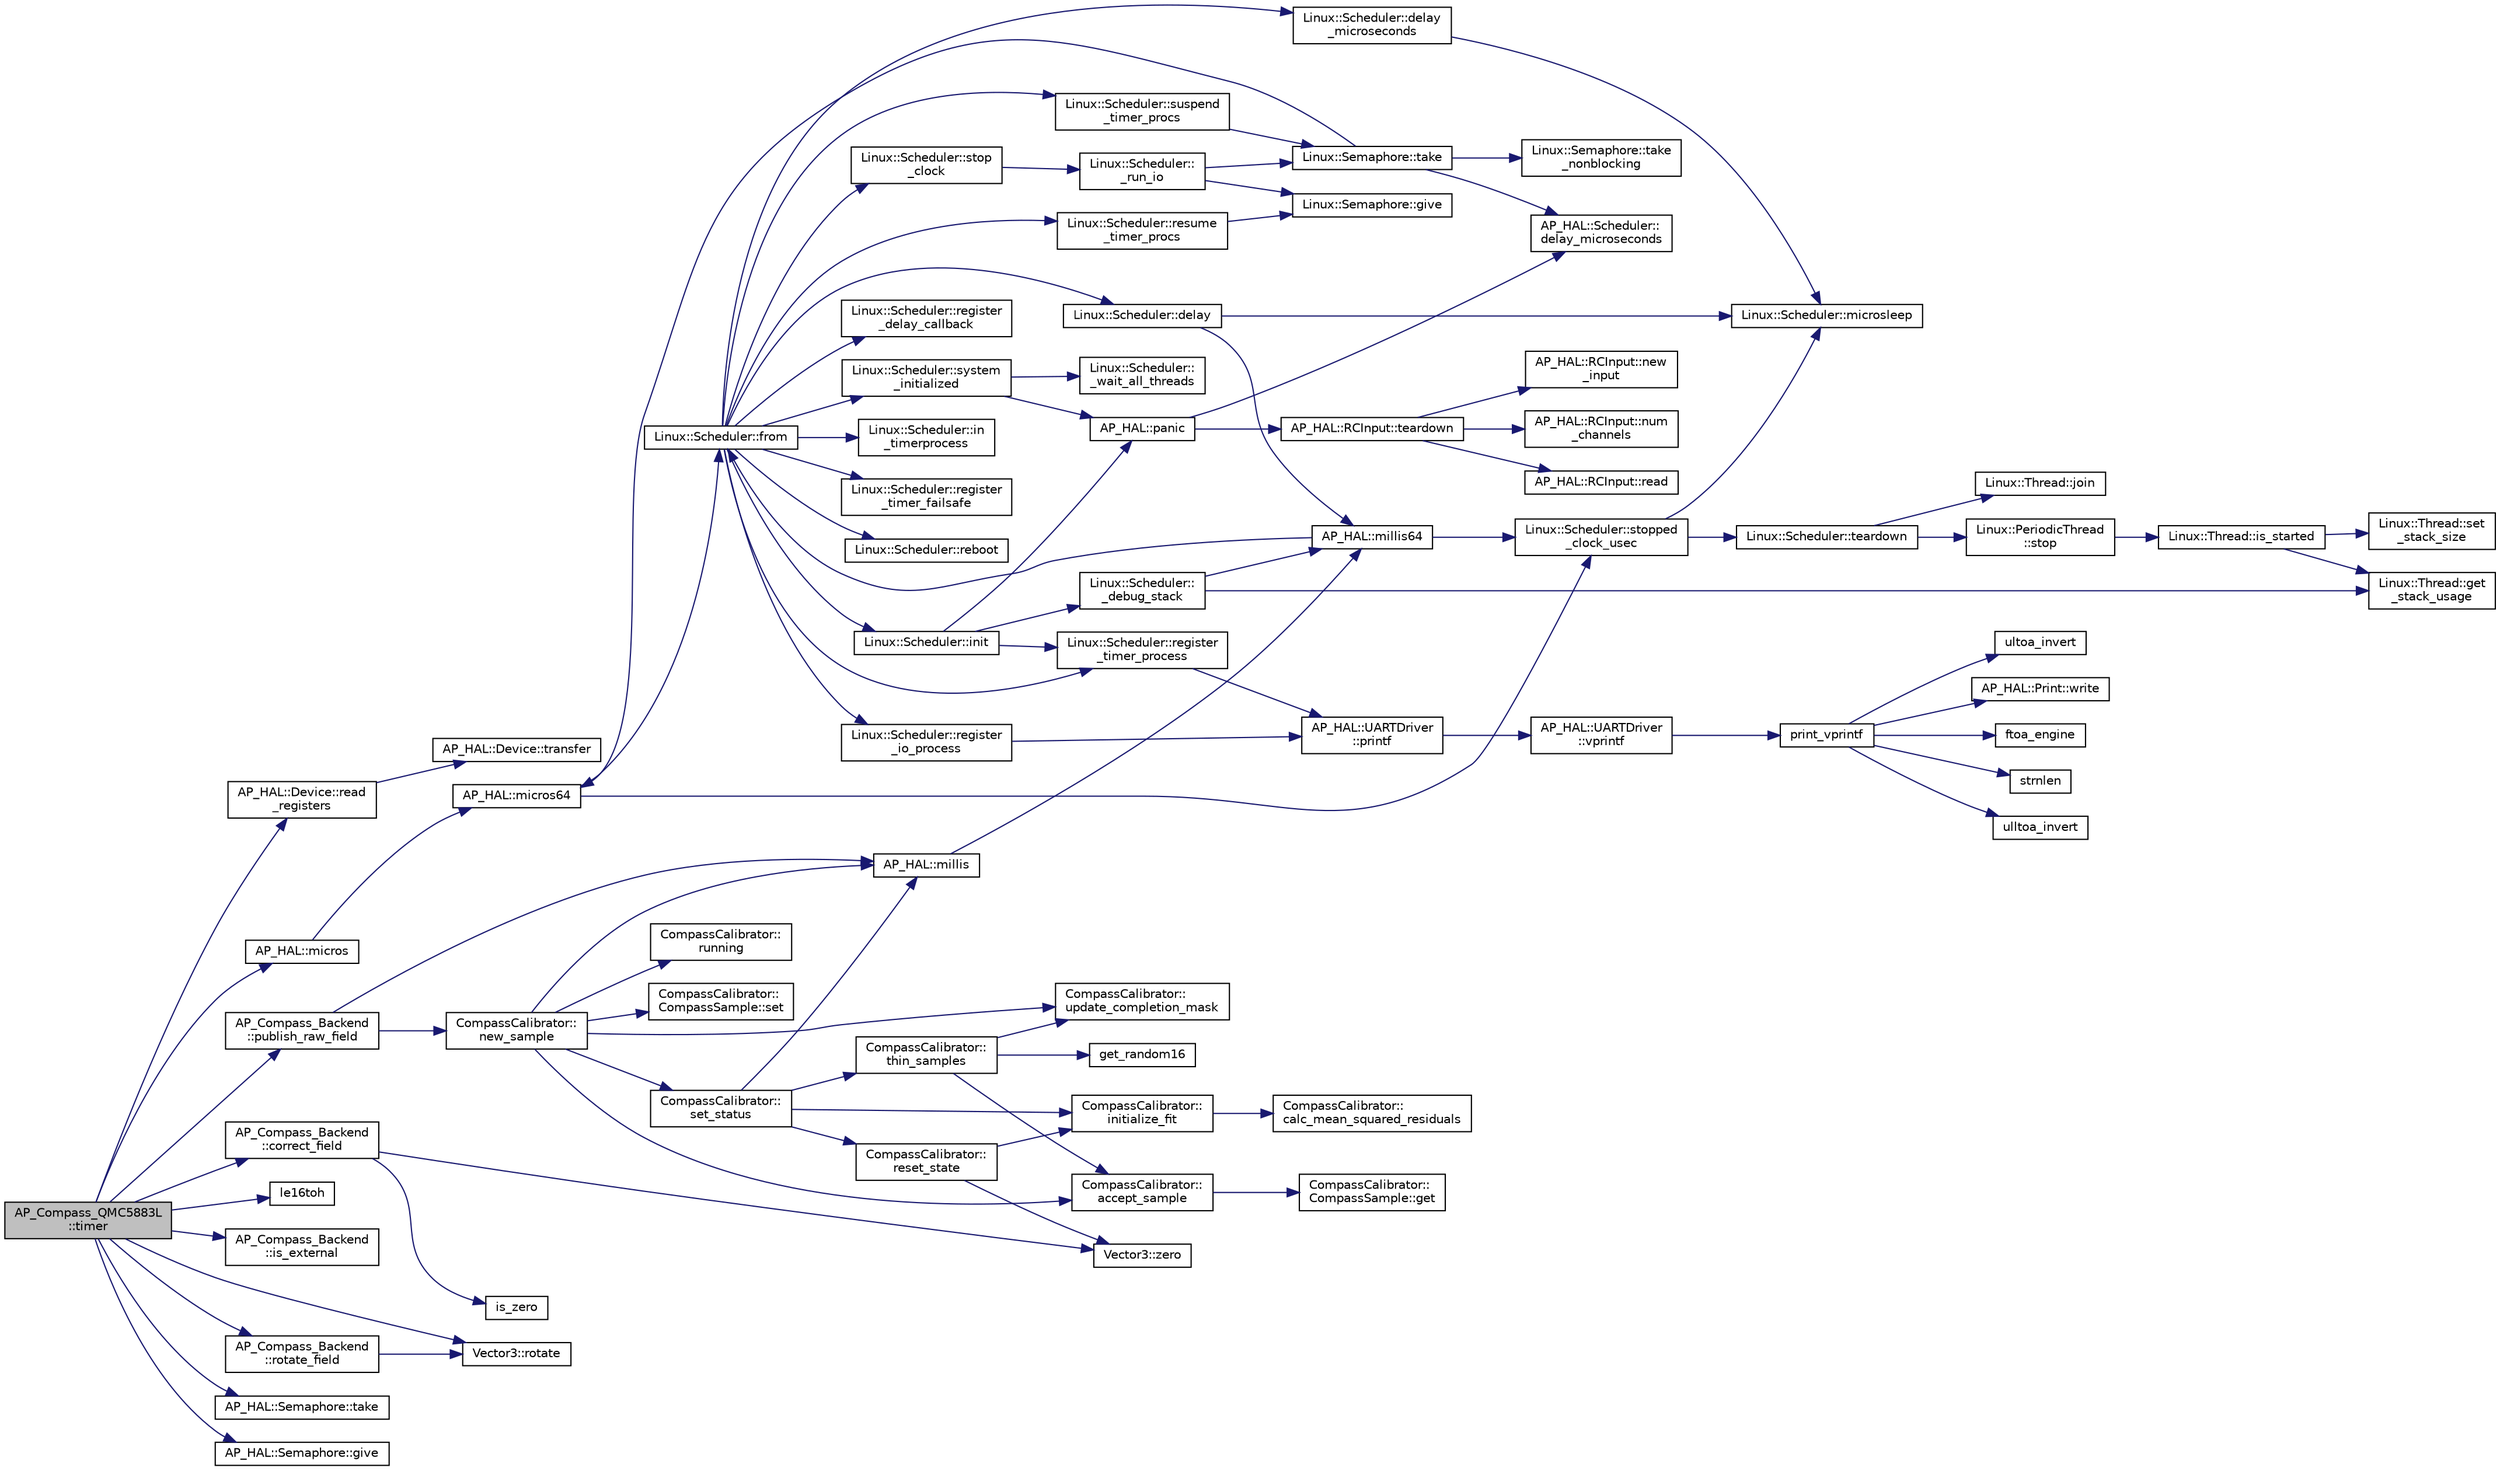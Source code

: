 digraph "AP_Compass_QMC5883L::timer"
{
 // INTERACTIVE_SVG=YES
  edge [fontname="Helvetica",fontsize="10",labelfontname="Helvetica",labelfontsize="10"];
  node [fontname="Helvetica",fontsize="10",shape=record];
  rankdir="LR";
  Node1 [label="AP_Compass_QMC5883L\l::timer",height=0.2,width=0.4,color="black", fillcolor="grey75", style="filled", fontcolor="black"];
  Node1 -> Node2 [color="midnightblue",fontsize="10",style="solid",fontname="Helvetica"];
  Node2 [label="AP_HAL::Device::read\l_registers",height=0.2,width=0.4,color="black", fillcolor="white", style="filled",URL="$classAP__HAL_1_1Device.html#a66215f964cfb5c7421effdb88a749550"];
  Node2 -> Node3 [color="midnightblue",fontsize="10",style="solid",fontname="Helvetica"];
  Node3 [label="AP_HAL::Device::transfer",height=0.2,width=0.4,color="black", fillcolor="white", style="filled",URL="$classAP__HAL_1_1Device.html#a2af24b5f93b678af718b65a606e538b0"];
  Node1 -> Node4 [color="midnightblue",fontsize="10",style="solid",fontname="Helvetica"];
  Node4 [label="AP_HAL::micros",height=0.2,width=0.4,color="black", fillcolor="white", style="filled",URL="$namespaceAP__HAL.html#a8293355e35887733b1fd151aef08a787"];
  Node4 -> Node5 [color="midnightblue",fontsize="10",style="solid",fontname="Helvetica"];
  Node5 [label="AP_HAL::micros64",height=0.2,width=0.4,color="black", fillcolor="white", style="filled",URL="$namespaceAP__HAL.html#a7aa0ce7625c9680e30ff4a99940907a5"];
  Node5 -> Node6 [color="midnightblue",fontsize="10",style="solid",fontname="Helvetica"];
  Node6 [label="Linux::Scheduler::from",height=0.2,width=0.4,color="black", fillcolor="white", style="filled",URL="$classLinux_1_1Scheduler.html#a53ecaae0fdc72f85bd57c4b0cff93653"];
  Node6 -> Node7 [color="midnightblue",fontsize="10",style="solid",fontname="Helvetica"];
  Node7 [label="Linux::Scheduler::init",height=0.2,width=0.4,color="black", fillcolor="white", style="filled",URL="$classLinux_1_1Scheduler.html#a3d77c332e051c28c83fb07757e7100bd"];
  Node7 -> Node8 [color="midnightblue",fontsize="10",style="solid",fontname="Helvetica"];
  Node8 [label="AP_HAL::panic",height=0.2,width=0.4,color="black", fillcolor="white", style="filled",URL="$namespaceAP__HAL.html#a71832f03d849a0c088f04fc98d3c8143"];
  Node8 -> Node9 [color="midnightblue",fontsize="10",style="solid",fontname="Helvetica"];
  Node9 [label="AP_HAL::RCInput::teardown",height=0.2,width=0.4,color="black", fillcolor="white", style="filled",URL="$classAP__HAL_1_1RCInput.html#a2bea13d38f2b9ae8bf5193a3a69f0a31"];
  Node9 -> Node10 [color="midnightblue",fontsize="10",style="solid",fontname="Helvetica"];
  Node10 [label="AP_HAL::RCInput::new\l_input",height=0.2,width=0.4,color="black", fillcolor="white", style="filled",URL="$classAP__HAL_1_1RCInput.html#aee1fade33080edef83dd7db0fad0f7da"];
  Node9 -> Node11 [color="midnightblue",fontsize="10",style="solid",fontname="Helvetica"];
  Node11 [label="AP_HAL::RCInput::num\l_channels",height=0.2,width=0.4,color="black", fillcolor="white", style="filled",URL="$classAP__HAL_1_1RCInput.html#ae55f959c6115c1f41783af3a2b6c4fcd"];
  Node9 -> Node12 [color="midnightblue",fontsize="10",style="solid",fontname="Helvetica"];
  Node12 [label="AP_HAL::RCInput::read",height=0.2,width=0.4,color="black", fillcolor="white", style="filled",URL="$classAP__HAL_1_1RCInput.html#a078fd7e6d2e6a899009ec674a8e03498"];
  Node8 -> Node13 [color="midnightblue",fontsize="10",style="solid",fontname="Helvetica"];
  Node13 [label="AP_HAL::Scheduler::\ldelay_microseconds",height=0.2,width=0.4,color="black", fillcolor="white", style="filled",URL="$classAP__HAL_1_1Scheduler.html#a78c4f1b1f192ac1c99544b6cc8f099b0"];
  Node7 -> Node14 [color="midnightblue",fontsize="10",style="solid",fontname="Helvetica"];
  Node14 [label="Linux::Scheduler::register\l_timer_process",height=0.2,width=0.4,color="black", fillcolor="white", style="filled",URL="$classLinux_1_1Scheduler.html#a02a34a123dfebaf360f7010745e1e646"];
  Node14 -> Node15 [color="midnightblue",fontsize="10",style="solid",fontname="Helvetica"];
  Node15 [label="AP_HAL::UARTDriver\l::printf",height=0.2,width=0.4,color="black", fillcolor="white", style="filled",URL="$classAP__HAL_1_1UARTDriver.html#a6ceedc792594e59fc7d80b39a435f027"];
  Node15 -> Node16 [color="midnightblue",fontsize="10",style="solid",fontname="Helvetica"];
  Node16 [label="AP_HAL::UARTDriver\l::vprintf",height=0.2,width=0.4,color="black", fillcolor="white", style="filled",URL="$classAP__HAL_1_1UARTDriver.html#aa8abfb6d6641299472c29ac1edde559f"];
  Node16 -> Node17 [color="midnightblue",fontsize="10",style="solid",fontname="Helvetica"];
  Node17 [label="print_vprintf",height=0.2,width=0.4,color="black", fillcolor="white", style="filled",URL="$print__vprintf_8cpp.html#a1534eaeab54696df96975b56d9f49212"];
  Node17 -> Node18 [color="midnightblue",fontsize="10",style="solid",fontname="Helvetica"];
  Node18 [label="AP_HAL::Print::write",height=0.2,width=0.4,color="black", fillcolor="white", style="filled",URL="$classAP__HAL_1_1Print.html#acc65391952a43334f8f5c9bef341f501"];
  Node17 -> Node19 [color="midnightblue",fontsize="10",style="solid",fontname="Helvetica"];
  Node19 [label="ftoa_engine",height=0.2,width=0.4,color="black", fillcolor="white", style="filled",URL="$ftoa__engine_8cpp.html#a1c28234da8f20b43c85890d4bb452947"];
  Node17 -> Node20 [color="midnightblue",fontsize="10",style="solid",fontname="Helvetica"];
  Node20 [label="strnlen",height=0.2,width=0.4,color="black", fillcolor="white", style="filled",URL="$replace_8cpp.html#a880bcc7b85a09e6254691bebd5344b51"];
  Node17 -> Node21 [color="midnightblue",fontsize="10",style="solid",fontname="Helvetica"];
  Node21 [label="ulltoa_invert",height=0.2,width=0.4,color="black", fillcolor="white", style="filled",URL="$utoa__invert_8cpp.html#a34926f552460b47c414ec4d83b32815c"];
  Node17 -> Node22 [color="midnightblue",fontsize="10",style="solid",fontname="Helvetica"];
  Node22 [label="ultoa_invert",height=0.2,width=0.4,color="black", fillcolor="white", style="filled",URL="$utoa__invert_8cpp.html#a5d99bba8e697c1e11da489d88fca8559"];
  Node7 -> Node23 [color="midnightblue",fontsize="10",style="solid",fontname="Helvetica"];
  Node23 [label="Linux::Scheduler::\l_debug_stack",height=0.2,width=0.4,color="black", fillcolor="white", style="filled",URL="$classLinux_1_1Scheduler.html#a163eb7b285c95b1b1d036fc61d723910"];
  Node23 -> Node24 [color="midnightblue",fontsize="10",style="solid",fontname="Helvetica"];
  Node24 [label="AP_HAL::millis64",height=0.2,width=0.4,color="black", fillcolor="white", style="filled",URL="$namespaceAP__HAL.html#a59336c5fceaf28a76d1df1581a87a25d"];
  Node24 -> Node6 [color="midnightblue",fontsize="10",style="solid",fontname="Helvetica"];
  Node24 -> Node25 [color="midnightblue",fontsize="10",style="solid",fontname="Helvetica"];
  Node25 [label="Linux::Scheduler::stopped\l_clock_usec",height=0.2,width=0.4,color="black", fillcolor="white", style="filled",URL="$classLinux_1_1Scheduler.html#a682b4c34f330f66db5ab4aa5d96e13f9"];
  Node25 -> Node26 [color="midnightblue",fontsize="10",style="solid",fontname="Helvetica"];
  Node26 [label="Linux::Scheduler::microsleep",height=0.2,width=0.4,color="black", fillcolor="white", style="filled",URL="$classLinux_1_1Scheduler.html#a647872aff158b510c56862f51f951538"];
  Node25 -> Node27 [color="midnightblue",fontsize="10",style="solid",fontname="Helvetica"];
  Node27 [label="Linux::Scheduler::teardown",height=0.2,width=0.4,color="black", fillcolor="white", style="filled",URL="$classLinux_1_1Scheduler.html#ab373a83d818679432520ea881044b2a7"];
  Node27 -> Node28 [color="midnightblue",fontsize="10",style="solid",fontname="Helvetica"];
  Node28 [label="Linux::PeriodicThread\l::stop",height=0.2,width=0.4,color="black", fillcolor="white", style="filled",URL="$classLinux_1_1PeriodicThread.html#a136aaf6e713f63b246fc4a2905e6e9a1"];
  Node28 -> Node29 [color="midnightblue",fontsize="10",style="solid",fontname="Helvetica"];
  Node29 [label="Linux::Thread::is_started",height=0.2,width=0.4,color="black", fillcolor="white", style="filled",URL="$classLinux_1_1Thread.html#a240d7b48a9a8eb43638f67295a1819e5"];
  Node29 -> Node30 [color="midnightblue",fontsize="10",style="solid",fontname="Helvetica"];
  Node30 [label="Linux::Thread::get\l_stack_usage",height=0.2,width=0.4,color="black", fillcolor="white", style="filled",URL="$classLinux_1_1Thread.html#a6884970a0811ae21953c57fb98aa6e96"];
  Node29 -> Node31 [color="midnightblue",fontsize="10",style="solid",fontname="Helvetica"];
  Node31 [label="Linux::Thread::set\l_stack_size",height=0.2,width=0.4,color="black", fillcolor="white", style="filled",URL="$classLinux_1_1Thread.html#a8d3282b714faaf68eae534e9276419f0"];
  Node27 -> Node32 [color="midnightblue",fontsize="10",style="solid",fontname="Helvetica"];
  Node32 [label="Linux::Thread::join",height=0.2,width=0.4,color="black", fillcolor="white", style="filled",URL="$classLinux_1_1Thread.html#a32b7d184279634922e2f3b23b584fbcd"];
  Node23 -> Node30 [color="midnightblue",fontsize="10",style="solid",fontname="Helvetica"];
  Node6 -> Node33 [color="midnightblue",fontsize="10",style="solid",fontname="Helvetica"];
  Node33 [label="Linux::Scheduler::delay",height=0.2,width=0.4,color="black", fillcolor="white", style="filled",URL="$classLinux_1_1Scheduler.html#a14f3239ecbb9889823b20dc9de655c2f"];
  Node33 -> Node24 [color="midnightblue",fontsize="10",style="solid",fontname="Helvetica"];
  Node33 -> Node26 [color="midnightblue",fontsize="10",style="solid",fontname="Helvetica"];
  Node6 -> Node34 [color="midnightblue",fontsize="10",style="solid",fontname="Helvetica"];
  Node34 [label="Linux::Scheduler::delay\l_microseconds",height=0.2,width=0.4,color="black", fillcolor="white", style="filled",URL="$classLinux_1_1Scheduler.html#a4cffd5bcba0175bf49c7aa75ff3bf09a"];
  Node34 -> Node26 [color="midnightblue",fontsize="10",style="solid",fontname="Helvetica"];
  Node6 -> Node35 [color="midnightblue",fontsize="10",style="solid",fontname="Helvetica"];
  Node35 [label="Linux::Scheduler::register\l_delay_callback",height=0.2,width=0.4,color="black", fillcolor="white", style="filled",URL="$classLinux_1_1Scheduler.html#a5cb50b637d5fd3e5f9220bc23db0fb3f"];
  Node6 -> Node14 [color="midnightblue",fontsize="10",style="solid",fontname="Helvetica"];
  Node6 -> Node36 [color="midnightblue",fontsize="10",style="solid",fontname="Helvetica"];
  Node36 [label="Linux::Scheduler::register\l_io_process",height=0.2,width=0.4,color="black", fillcolor="white", style="filled",URL="$classLinux_1_1Scheduler.html#aa2be97cb8686d72cc322fb38f69a940c"];
  Node36 -> Node15 [color="midnightblue",fontsize="10",style="solid",fontname="Helvetica"];
  Node6 -> Node37 [color="midnightblue",fontsize="10",style="solid",fontname="Helvetica"];
  Node37 [label="Linux::Scheduler::suspend\l_timer_procs",height=0.2,width=0.4,color="black", fillcolor="white", style="filled",URL="$classLinux_1_1Scheduler.html#abba967d02c28cb0b16a7cebbff9bc6d6"];
  Node37 -> Node38 [color="midnightblue",fontsize="10",style="solid",fontname="Helvetica"];
  Node38 [label="Linux::Semaphore::take",height=0.2,width=0.4,color="black", fillcolor="white", style="filled",URL="$classLinux_1_1Semaphore.html#afc4c8706abb7e68aa4001ea372dc614e"];
  Node38 -> Node39 [color="midnightblue",fontsize="10",style="solid",fontname="Helvetica"];
  Node39 [label="Linux::Semaphore::take\l_nonblocking",height=0.2,width=0.4,color="black", fillcolor="white", style="filled",URL="$classLinux_1_1Semaphore.html#a561b4f40f3a76335f1a686c2aed526f9"];
  Node38 -> Node5 [color="midnightblue",fontsize="10",style="solid",fontname="Helvetica"];
  Node38 -> Node13 [color="midnightblue",fontsize="10",style="solid",fontname="Helvetica"];
  Node6 -> Node40 [color="midnightblue",fontsize="10",style="solid",fontname="Helvetica"];
  Node40 [label="Linux::Scheduler::resume\l_timer_procs",height=0.2,width=0.4,color="black", fillcolor="white", style="filled",URL="$classLinux_1_1Scheduler.html#aee4e701b92cb4721c4de1bfcdcded70c"];
  Node40 -> Node41 [color="midnightblue",fontsize="10",style="solid",fontname="Helvetica"];
  Node41 [label="Linux::Semaphore::give",height=0.2,width=0.4,color="black", fillcolor="white", style="filled",URL="$classLinux_1_1Semaphore.html#a216f91636f64b57b59d43ef64af91624"];
  Node6 -> Node42 [color="midnightblue",fontsize="10",style="solid",fontname="Helvetica"];
  Node42 [label="Linux::Scheduler::in\l_timerprocess",height=0.2,width=0.4,color="black", fillcolor="white", style="filled",URL="$classLinux_1_1Scheduler.html#af23753e7c6bfa97553db215a64235455"];
  Node6 -> Node43 [color="midnightblue",fontsize="10",style="solid",fontname="Helvetica"];
  Node43 [label="Linux::Scheduler::register\l_timer_failsafe",height=0.2,width=0.4,color="black", fillcolor="white", style="filled",URL="$classLinux_1_1Scheduler.html#ac193459e3575c7a0588fdc72250c2044"];
  Node6 -> Node44 [color="midnightblue",fontsize="10",style="solid",fontname="Helvetica"];
  Node44 [label="Linux::Scheduler::system\l_initialized",height=0.2,width=0.4,color="black", fillcolor="white", style="filled",URL="$classLinux_1_1Scheduler.html#ad6070a7ee637adf5101b1e6b6efbf8f6"];
  Node44 -> Node8 [color="midnightblue",fontsize="10",style="solid",fontname="Helvetica"];
  Node44 -> Node45 [color="midnightblue",fontsize="10",style="solid",fontname="Helvetica"];
  Node45 [label="Linux::Scheduler::\l_wait_all_threads",height=0.2,width=0.4,color="black", fillcolor="white", style="filled",URL="$classLinux_1_1Scheduler.html#ac52c8da3f1f4fd79c50bd64379daf399"];
  Node6 -> Node46 [color="midnightblue",fontsize="10",style="solid",fontname="Helvetica"];
  Node46 [label="Linux::Scheduler::reboot",height=0.2,width=0.4,color="black", fillcolor="white", style="filled",URL="$classLinux_1_1Scheduler.html#ae72cfa66c849ffd882ef518c35c71e69"];
  Node6 -> Node47 [color="midnightblue",fontsize="10",style="solid",fontname="Helvetica"];
  Node47 [label="Linux::Scheduler::stop\l_clock",height=0.2,width=0.4,color="black", fillcolor="white", style="filled",URL="$classLinux_1_1Scheduler.html#a392aebafcdfe9a812e4db4b7a9dcce9c"];
  Node47 -> Node48 [color="midnightblue",fontsize="10",style="solid",fontname="Helvetica"];
  Node48 [label="Linux::Scheduler::\l_run_io",height=0.2,width=0.4,color="black", fillcolor="white", style="filled",URL="$classLinux_1_1Scheduler.html#a70b024d7d0886bf47b46cc3ee310d638"];
  Node48 -> Node38 [color="midnightblue",fontsize="10",style="solid",fontname="Helvetica"];
  Node48 -> Node41 [color="midnightblue",fontsize="10",style="solid",fontname="Helvetica"];
  Node5 -> Node25 [color="midnightblue",fontsize="10",style="solid",fontname="Helvetica"];
  Node1 -> Node49 [color="midnightblue",fontsize="10",style="solid",fontname="Helvetica"];
  Node49 [label="le16toh",height=0.2,width=0.4,color="black", fillcolor="white", style="filled",URL="$sparse-endian_8h.html#aac44081a8b38d989b76dc3020c5215c4"];
  Node1 -> Node50 [color="midnightblue",fontsize="10",style="solid",fontname="Helvetica"];
  Node50 [label="AP_Compass_Backend\l::is_external",height=0.2,width=0.4,color="black", fillcolor="white", style="filled",URL="$classAP__Compass__Backend.html#ab8e0e7212c2e227160ade40887205502"];
  Node1 -> Node51 [color="midnightblue",fontsize="10",style="solid",fontname="Helvetica"];
  Node51 [label="Vector3::rotate",height=0.2,width=0.4,color="black", fillcolor="white", style="filled",URL="$classVector3.html#a53d5701ae2db9492944550927279b7b8"];
  Node1 -> Node52 [color="midnightblue",fontsize="10",style="solid",fontname="Helvetica"];
  Node52 [label="AP_Compass_Backend\l::rotate_field",height=0.2,width=0.4,color="black", fillcolor="white", style="filled",URL="$classAP__Compass__Backend.html#aeb969f8d3b9e2baf54606f4dcc453821"];
  Node52 -> Node51 [color="midnightblue",fontsize="10",style="solid",fontname="Helvetica"];
  Node1 -> Node53 [color="midnightblue",fontsize="10",style="solid",fontname="Helvetica"];
  Node53 [label="AP_Compass_Backend\l::publish_raw_field",height=0.2,width=0.4,color="black", fillcolor="white", style="filled",URL="$classAP__Compass__Backend.html#ab7b0a43b8bfefe376092c2733bd69e4d"];
  Node53 -> Node54 [color="midnightblue",fontsize="10",style="solid",fontname="Helvetica"];
  Node54 [label="AP_HAL::millis",height=0.2,width=0.4,color="black", fillcolor="white", style="filled",URL="$namespaceAP__HAL.html#a77dffbb18891996280308e21316ec186"];
  Node54 -> Node24 [color="midnightblue",fontsize="10",style="solid",fontname="Helvetica"];
  Node53 -> Node55 [color="midnightblue",fontsize="10",style="solid",fontname="Helvetica"];
  Node55 [label="CompassCalibrator::\lnew_sample",height=0.2,width=0.4,color="black", fillcolor="white", style="filled",URL="$classCompassCalibrator.html#a6c7c445f97797add8279be5f7c2e112b"];
  Node55 -> Node54 [color="midnightblue",fontsize="10",style="solid",fontname="Helvetica"];
  Node55 -> Node56 [color="midnightblue",fontsize="10",style="solid",fontname="Helvetica"];
  Node56 [label="CompassCalibrator::\lset_status",height=0.2,width=0.4,color="black", fillcolor="white", style="filled",URL="$classCompassCalibrator.html#aeee363c33562bb3a47693073c6a568e5"];
  Node56 -> Node57 [color="midnightblue",fontsize="10",style="solid",fontname="Helvetica"];
  Node57 [label="CompassCalibrator::\lreset_state",height=0.2,width=0.4,color="black", fillcolor="white", style="filled",URL="$classCompassCalibrator.html#afe46e9f795a06855adf4ae32b01da5b1"];
  Node57 -> Node58 [color="midnightblue",fontsize="10",style="solid",fontname="Helvetica"];
  Node58 [label="Vector3::zero",height=0.2,width=0.4,color="black", fillcolor="white", style="filled",URL="$classVector3.html#adf1769d5ee5df2f8585df2f540fa5efe"];
  Node57 -> Node59 [color="midnightblue",fontsize="10",style="solid",fontname="Helvetica"];
  Node59 [label="CompassCalibrator::\linitialize_fit",height=0.2,width=0.4,color="black", fillcolor="white", style="filled",URL="$classCompassCalibrator.html#a4c0461903e1830066d9f005bac85a389"];
  Node59 -> Node60 [color="midnightblue",fontsize="10",style="solid",fontname="Helvetica"];
  Node60 [label="CompassCalibrator::\lcalc_mean_squared_residuals",height=0.2,width=0.4,color="black", fillcolor="white", style="filled",URL="$classCompassCalibrator.html#a7d57ef4510c26724890f4f820bf2d160"];
  Node56 -> Node54 [color="midnightblue",fontsize="10",style="solid",fontname="Helvetica"];
  Node56 -> Node59 [color="midnightblue",fontsize="10",style="solid",fontname="Helvetica"];
  Node56 -> Node61 [color="midnightblue",fontsize="10",style="solid",fontname="Helvetica"];
  Node61 [label="CompassCalibrator::\lthin_samples",height=0.2,width=0.4,color="black", fillcolor="white", style="filled",URL="$classCompassCalibrator.html#abd6b22cb6f201e16c77ddbf49a90ccd5"];
  Node61 -> Node62 [color="midnightblue",fontsize="10",style="solid",fontname="Helvetica"];
  Node62 [label="get_random16",height=0.2,width=0.4,color="black", fillcolor="white", style="filled",URL="$AP__Math_8cpp.html#a587a30a56f2ab102c7b42f89e4770530"];
  Node61 -> Node63 [color="midnightblue",fontsize="10",style="solid",fontname="Helvetica"];
  Node63 [label="CompassCalibrator::\laccept_sample",height=0.2,width=0.4,color="black", fillcolor="white", style="filled",URL="$classCompassCalibrator.html#a9a22a17905205cc721ba8b36a203057c"];
  Node63 -> Node64 [color="midnightblue",fontsize="10",style="solid",fontname="Helvetica"];
  Node64 [label="CompassCalibrator::\lCompassSample::get",height=0.2,width=0.4,color="black", fillcolor="white", style="filled",URL="$classCompassCalibrator_1_1CompassSample.html#aa15059b264357a9920251a7c0c7c251a"];
  Node61 -> Node65 [color="midnightblue",fontsize="10",style="solid",fontname="Helvetica"];
  Node65 [label="CompassCalibrator::\lupdate_completion_mask",height=0.2,width=0.4,color="black", fillcolor="white", style="filled",URL="$classCompassCalibrator.html#a8e61db1dbc134aa02d256460ae370770"];
  Node55 -> Node66 [color="midnightblue",fontsize="10",style="solid",fontname="Helvetica"];
  Node66 [label="CompassCalibrator::\lrunning",height=0.2,width=0.4,color="black", fillcolor="white", style="filled",URL="$classCompassCalibrator.html#a439e8c7f72e9f6e2fe66b93d755bc9f7"];
  Node55 -> Node63 [color="midnightblue",fontsize="10",style="solid",fontname="Helvetica"];
  Node55 -> Node65 [color="midnightblue",fontsize="10",style="solid",fontname="Helvetica"];
  Node55 -> Node67 [color="midnightblue",fontsize="10",style="solid",fontname="Helvetica"];
  Node67 [label="CompassCalibrator::\lCompassSample::set",height=0.2,width=0.4,color="black", fillcolor="white", style="filled",URL="$classCompassCalibrator_1_1CompassSample.html#aecc1c9d7b621e86edc28e978bed858ab"];
  Node1 -> Node68 [color="midnightblue",fontsize="10",style="solid",fontname="Helvetica"];
  Node68 [label="AP_Compass_Backend\l::correct_field",height=0.2,width=0.4,color="black", fillcolor="white", style="filled",URL="$classAP__Compass__Backend.html#a92da085c367cf2a95ca9b52cc5cb65ce"];
  Node68 -> Node69 [color="midnightblue",fontsize="10",style="solid",fontname="Helvetica"];
  Node69 [label="is_zero",height=0.2,width=0.4,color="black", fillcolor="white", style="filled",URL="$AP__Math_8h.html#a2a12cce483e9b870da70d30406d82c60"];
  Node68 -> Node58 [color="midnightblue",fontsize="10",style="solid",fontname="Helvetica"];
  Node1 -> Node70 [color="midnightblue",fontsize="10",style="solid",fontname="Helvetica"];
  Node70 [label="AP_HAL::Semaphore::take",height=0.2,width=0.4,color="black", fillcolor="white", style="filled",URL="$classAP__HAL_1_1Semaphore.html#abd3a0affad8bb211981a979f30386589"];
  Node1 -> Node71 [color="midnightblue",fontsize="10",style="solid",fontname="Helvetica"];
  Node71 [label="AP_HAL::Semaphore::give",height=0.2,width=0.4,color="black", fillcolor="white", style="filled",URL="$classAP__HAL_1_1Semaphore.html#afcdbf03d5bea9d83037acc93bfaea7ce"];
}

